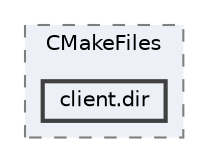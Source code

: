 digraph "/home/alexandros/Documents/PLT/V4/pokemon-championship/build/src/client/CMakeFiles/client.dir"
{
 // LATEX_PDF_SIZE
  bgcolor="transparent";
  edge [fontname=Helvetica,fontsize=10,labelfontname=Helvetica,labelfontsize=10];
  node [fontname=Helvetica,fontsize=10,shape=box,height=0.2,width=0.4];
  compound=true
  subgraph clusterdir_12629685fe1e2d5f66b7439a6dbff8bf {
    graph [ bgcolor="#edf0f7", pencolor="grey50", label="CMakeFiles", fontname=Helvetica,fontsize=10 style="filled,dashed", URL="dir_12629685fe1e2d5f66b7439a6dbff8bf.html",tooltip=""]
  dir_38f12c4534c22f7d57e69f53f0355b48 [label="client.dir", fillcolor="#edf0f7", color="grey25", style="filled,bold", URL="dir_38f12c4534c22f7d57e69f53f0355b48.html",tooltip=""];
  }
}
